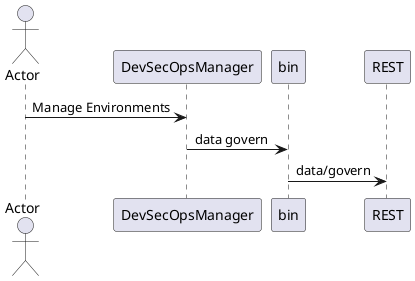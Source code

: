 @startuml


actor "Actor" as actor




actor -> "DevSecOpsManager": Manage Environments
"DevSecOpsManager" -> bin: data govern
bin -> REST: data/govern



@enduml
